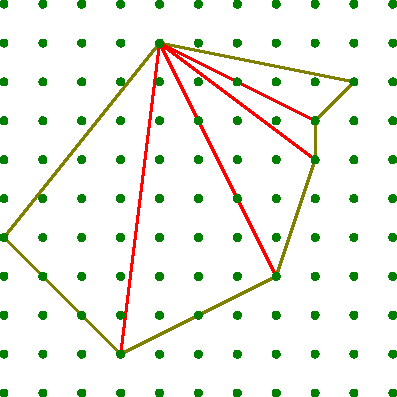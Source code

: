 size(7cm);

int n=5;

draw((-2,-4)--(2,-2)--(3,1)--(3,2)--(4,3)--(-1,4)--(-5,-1)--cycle,olive+1);

draw((-1,4)--(-2,-4),red+1);
draw((-1,4)--(2,-2),red+1);
draw((-1,4)--(3,1),red+1);
draw((-1,4)--(3,2),red+1);

for(int i=-n; i<=n; ++i){
  for(int j=-n; j<=n; ++j){
    dot((i,j),deepgreen+4);
  }
}
